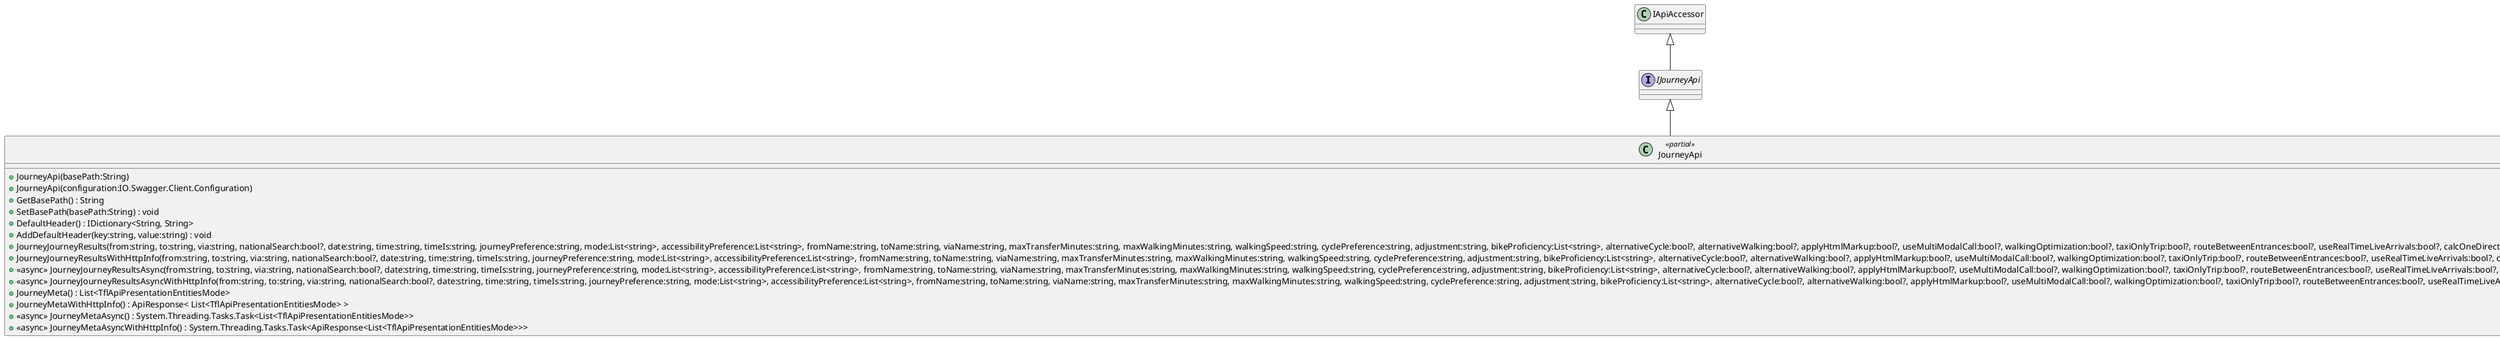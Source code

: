 @startuml
interface IJourneyApi {
}
class JourneyApi <<partial>> {
    + JourneyApi(basePath:String)
    + JourneyApi(configuration:IO.Swagger.Client.Configuration)
    + GetBasePath() : String
    + SetBasePath(basePath:String) : void
    + DefaultHeader() : IDictionary<String, String>
    + AddDefaultHeader(key:string, value:string) : void
    + JourneyJourneyResults(from:string, to:string, via:string, nationalSearch:bool?, date:string, time:string, timeIs:string, journeyPreference:string, mode:List<string>, accessibilityPreference:List<string>, fromName:string, toName:string, viaName:string, maxTransferMinutes:string, maxWalkingMinutes:string, walkingSpeed:string, cyclePreference:string, adjustment:string, bikeProficiency:List<string>, alternativeCycle:bool?, alternativeWalking:bool?, applyHtmlMarkup:bool?, useMultiModalCall:bool?, walkingOptimization:bool?, taxiOnlyTrip:bool?, routeBetweenEntrances:bool?, useRealTimeLiveArrivals:bool?, calcOneDirection:bool?, includeAlternativeRoutes:bool?, overrideMultiModalScenario:int?) : TflApiPresentationEntitiesJourneyPlannerItineraryResult
    + JourneyJourneyResultsWithHttpInfo(from:string, to:string, via:string, nationalSearch:bool?, date:string, time:string, timeIs:string, journeyPreference:string, mode:List<string>, accessibilityPreference:List<string>, fromName:string, toName:string, viaName:string, maxTransferMinutes:string, maxWalkingMinutes:string, walkingSpeed:string, cyclePreference:string, adjustment:string, bikeProficiency:List<string>, alternativeCycle:bool?, alternativeWalking:bool?, applyHtmlMarkup:bool?, useMultiModalCall:bool?, walkingOptimization:bool?, taxiOnlyTrip:bool?, routeBetweenEntrances:bool?, useRealTimeLiveArrivals:bool?, calcOneDirection:bool?, includeAlternativeRoutes:bool?, overrideMultiModalScenario:int?) : ApiResponse< TflApiPresentationEntitiesJourneyPlannerItineraryResult >
    + <<async>> JourneyJourneyResultsAsync(from:string, to:string, via:string, nationalSearch:bool?, date:string, time:string, timeIs:string, journeyPreference:string, mode:List<string>, accessibilityPreference:List<string>, fromName:string, toName:string, viaName:string, maxTransferMinutes:string, maxWalkingMinutes:string, walkingSpeed:string, cyclePreference:string, adjustment:string, bikeProficiency:List<string>, alternativeCycle:bool?, alternativeWalking:bool?, applyHtmlMarkup:bool?, useMultiModalCall:bool?, walkingOptimization:bool?, taxiOnlyTrip:bool?, routeBetweenEntrances:bool?, useRealTimeLiveArrivals:bool?, calcOneDirection:bool?, includeAlternativeRoutes:bool?, overrideMultiModalScenario:int?) : System.Threading.Tasks.Task<TflApiPresentationEntitiesJourneyPlannerItineraryResult>
    + <<async>> JourneyJourneyResultsAsyncWithHttpInfo(from:string, to:string, via:string, nationalSearch:bool?, date:string, time:string, timeIs:string, journeyPreference:string, mode:List<string>, accessibilityPreference:List<string>, fromName:string, toName:string, viaName:string, maxTransferMinutes:string, maxWalkingMinutes:string, walkingSpeed:string, cyclePreference:string, adjustment:string, bikeProficiency:List<string>, alternativeCycle:bool?, alternativeWalking:bool?, applyHtmlMarkup:bool?, useMultiModalCall:bool?, walkingOptimization:bool?, taxiOnlyTrip:bool?, routeBetweenEntrances:bool?, useRealTimeLiveArrivals:bool?, calcOneDirection:bool?, includeAlternativeRoutes:bool?, overrideMultiModalScenario:int?) : System.Threading.Tasks.Task<ApiResponse<TflApiPresentationEntitiesJourneyPlannerItineraryResult>>
    + JourneyMeta() : List<TflApiPresentationEntitiesMode>
    + JourneyMetaWithHttpInfo() : ApiResponse< List<TflApiPresentationEntitiesMode> >
    + <<async>> JourneyMetaAsync() : System.Threading.Tasks.Task<List<TflApiPresentationEntitiesMode>>
    + <<async>> JourneyMetaAsyncWithHttpInfo() : System.Threading.Tasks.Task<ApiResponse<List<TflApiPresentationEntitiesMode>>>
}
IApiAccessor <|-- IJourneyApi
IJourneyApi <|-- JourneyApi
@enduml
